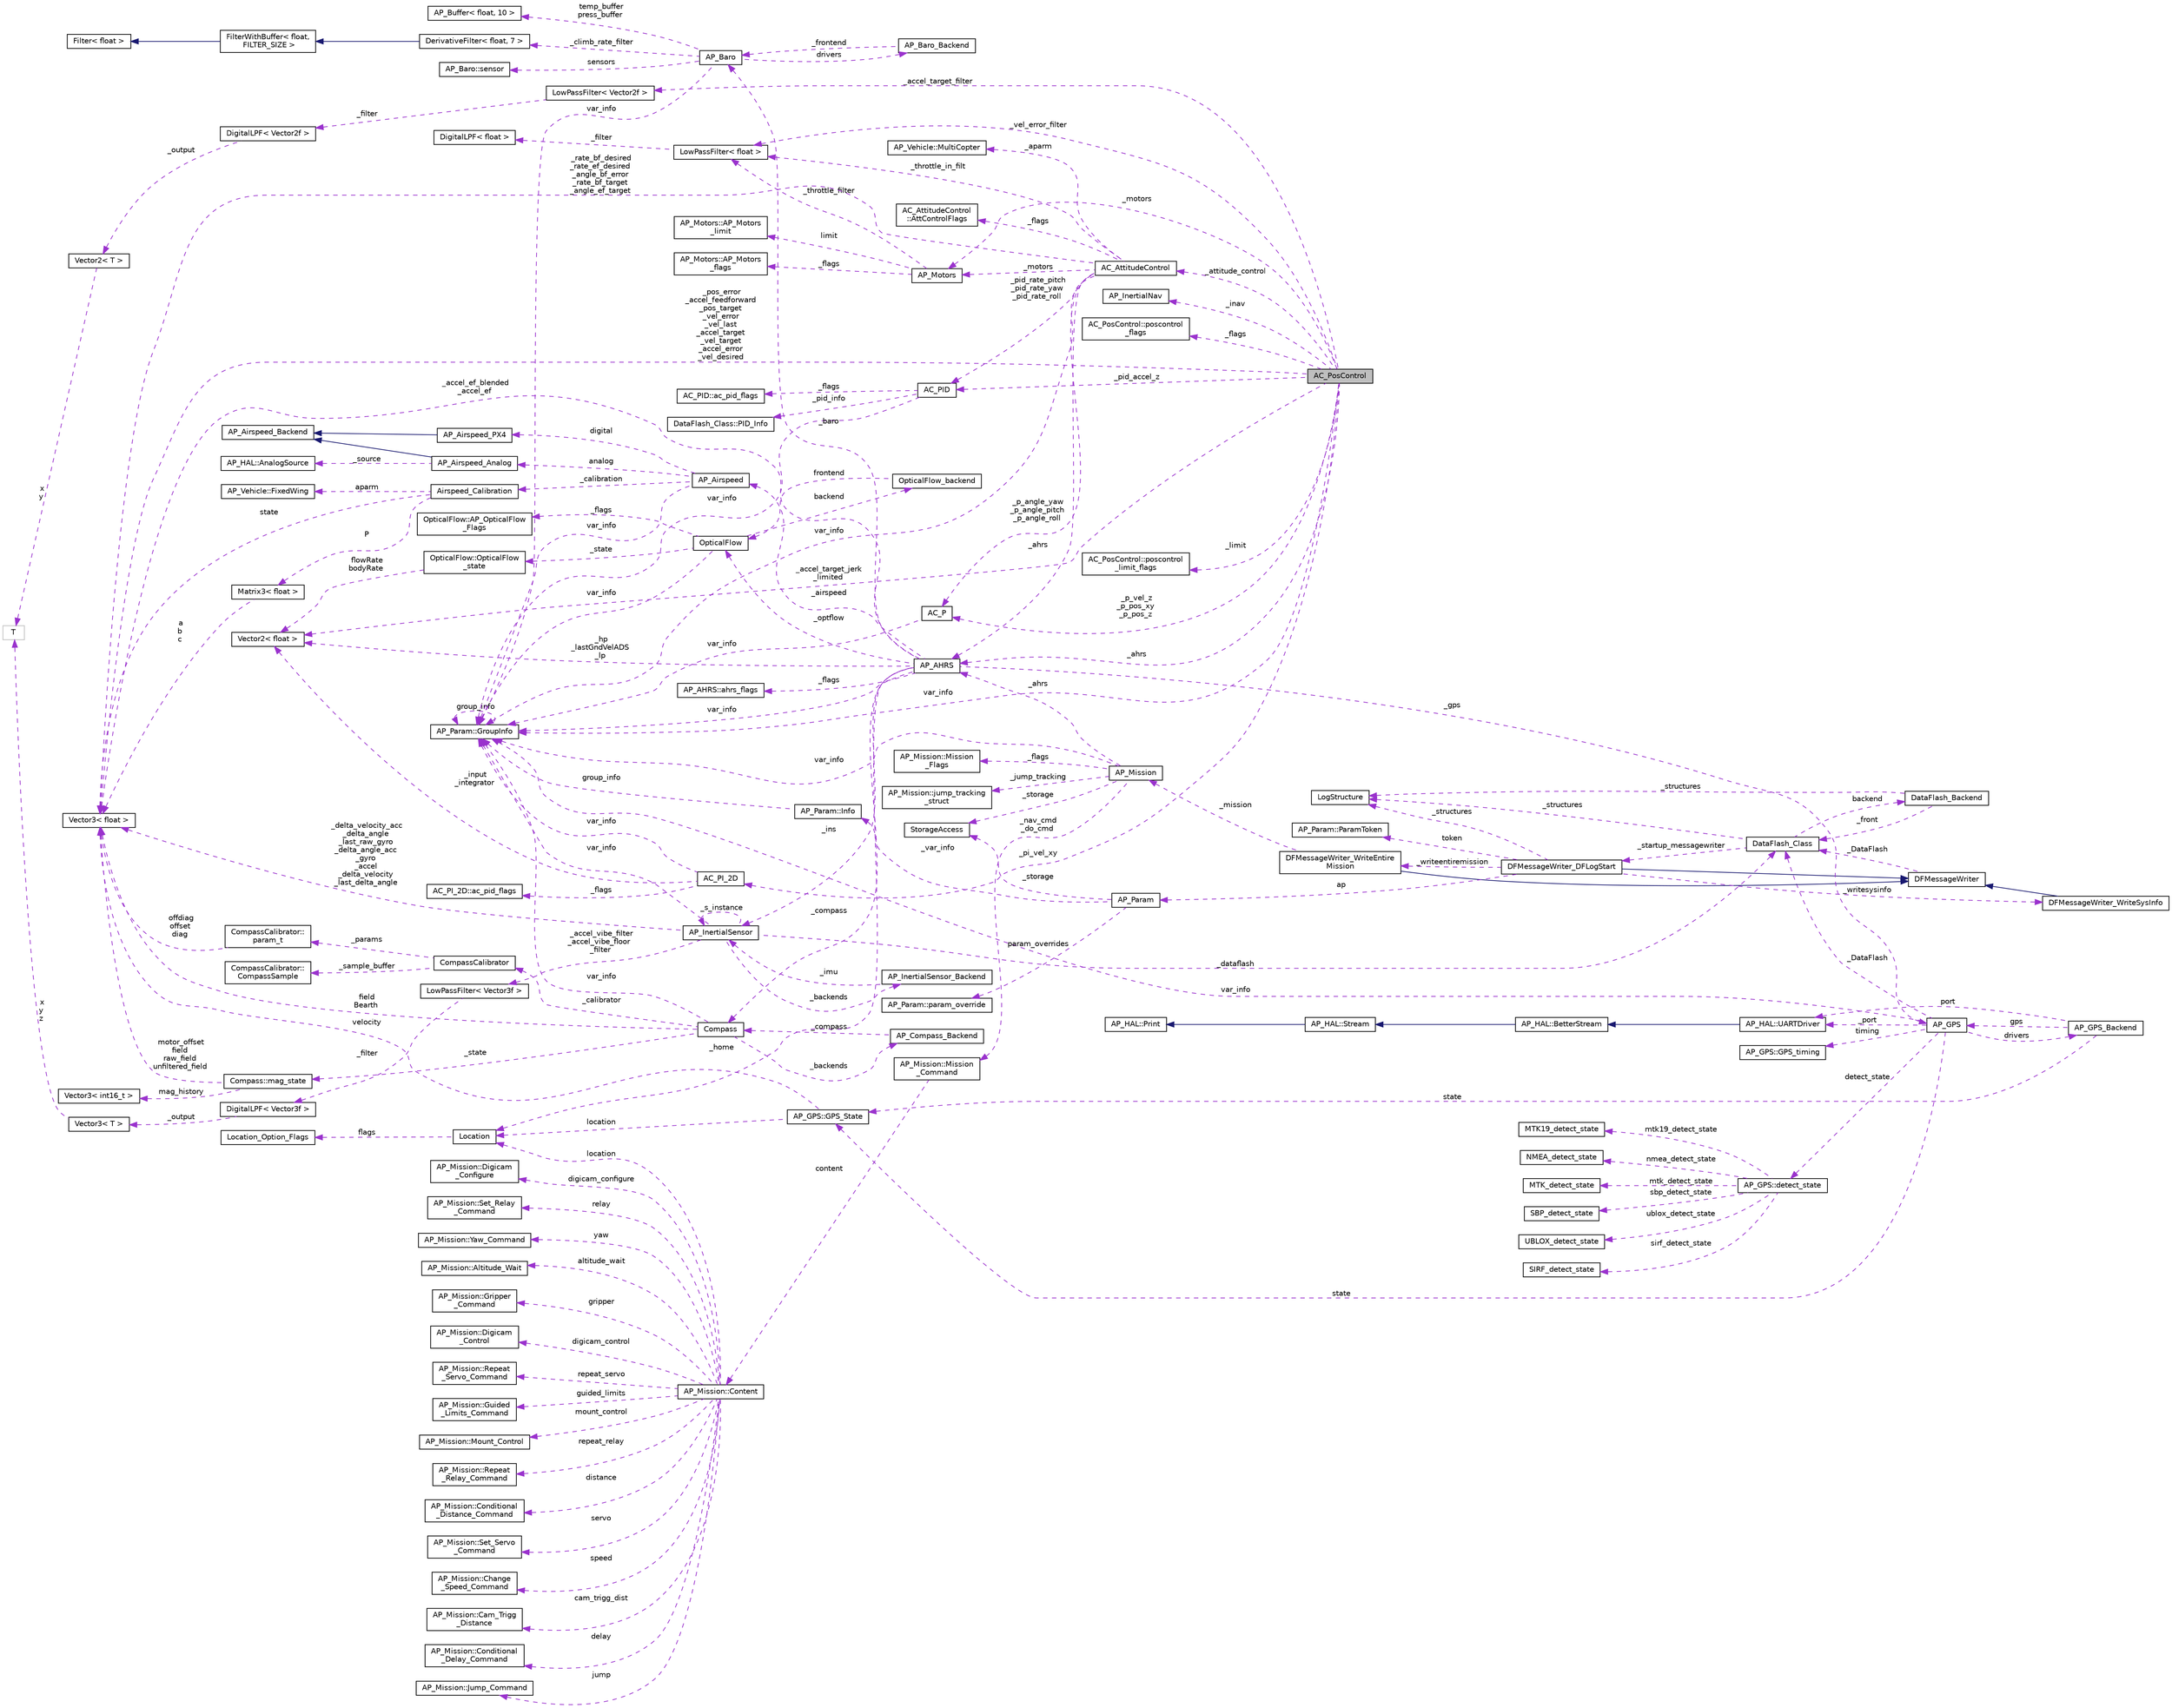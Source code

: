 digraph "AC_PosControl"
{
 // INTERACTIVE_SVG=YES
  edge [fontname="Helvetica",fontsize="10",labelfontname="Helvetica",labelfontsize="10"];
  node [fontname="Helvetica",fontsize="10",shape=record];
  rankdir="LR";
  Node1 [label="AC_PosControl",height=0.2,width=0.4,color="black", fillcolor="grey75", style="filled", fontcolor="black"];
  Node2 -> Node1 [dir="back",color="darkorchid3",fontsize="10",style="dashed",label=" _accel_target_filter" ,fontname="Helvetica"];
  Node2 [label="LowPassFilter\< Vector2f \>",height=0.2,width=0.4,color="black", fillcolor="white", style="filled",URL="$classLowPassFilter.html"];
  Node3 -> Node2 [dir="back",color="darkorchid3",fontsize="10",style="dashed",label=" _filter" ,fontname="Helvetica"];
  Node3 [label="DigitalLPF\< Vector2f \>",height=0.2,width=0.4,color="black", fillcolor="white", style="filled",URL="$classDigitalLPF.html"];
  Node4 -> Node3 [dir="back",color="darkorchid3",fontsize="10",style="dashed",label=" _output" ,fontname="Helvetica"];
  Node4 [label="Vector2\< T \>",height=0.2,width=0.4,color="black", fillcolor="white", style="filled",URL="$structVector2.html"];
  Node5 -> Node4 [dir="back",color="darkorchid3",fontsize="10",style="dashed",label=" x\ny" ,fontname="Helvetica"];
  Node5 [label="T",height=0.2,width=0.4,color="grey75", fillcolor="white", style="filled"];
  Node6 -> Node1 [dir="back",color="darkorchid3",fontsize="10",style="dashed",label=" _pi_vel_xy" ,fontname="Helvetica"];
  Node6 [label="AC_PI_2D",height=0.2,width=0.4,color="black", fillcolor="white", style="filled",URL="$classAC__PI__2D.html",tooltip="Copter PID control class. "];
  Node7 -> Node6 [dir="back",color="darkorchid3",fontsize="10",style="dashed",label=" _flags" ,fontname="Helvetica"];
  Node7 [label="AC_PI_2D::ac_pid_flags",height=0.2,width=0.4,color="black", fillcolor="white", style="filled",URL="$structAC__PI__2D_1_1ac__pid__flags.html"];
  Node8 -> Node6 [dir="back",color="darkorchid3",fontsize="10",style="dashed",label=" var_info" ,fontname="Helvetica"];
  Node8 [label="AP_Param::GroupInfo",height=0.2,width=0.4,color="black", fillcolor="white", style="filled",URL="$structAP__Param_1_1GroupInfo.html"];
  Node8 -> Node8 [dir="back",color="darkorchid3",fontsize="10",style="dashed",label=" group_info" ,fontname="Helvetica"];
  Node9 -> Node6 [dir="back",color="darkorchid3",fontsize="10",style="dashed",label=" _input\n_integrator" ,fontname="Helvetica"];
  Node9 [label="Vector2\< float \>",height=0.2,width=0.4,color="black", fillcolor="white", style="filled",URL="$structVector2.html"];
  Node10 -> Node1 [dir="back",color="darkorchid3",fontsize="10",style="dashed",label=" _vel_error_filter" ,fontname="Helvetica"];
  Node10 [label="LowPassFilter\< float \>",height=0.2,width=0.4,color="black", fillcolor="white", style="filled",URL="$classLowPassFilter.html"];
  Node11 -> Node10 [dir="back",color="darkorchid3",fontsize="10",style="dashed",label=" _filter" ,fontname="Helvetica"];
  Node11 [label="DigitalLPF\< float \>",height=0.2,width=0.4,color="black", fillcolor="white", style="filled",URL="$classDigitalLPF.html"];
  Node12 -> Node1 [dir="back",color="darkorchid3",fontsize="10",style="dashed",label=" _p_vel_z\n_p_pos_xy\n_p_pos_z" ,fontname="Helvetica"];
  Node12 [label="AC_P",height=0.2,width=0.4,color="black", fillcolor="white", style="filled",URL="$classAC__P.html",tooltip="Object managing one P controller. "];
  Node8 -> Node12 [dir="back",color="darkorchid3",fontsize="10",style="dashed",label=" var_info" ,fontname="Helvetica"];
  Node8 -> Node1 [dir="back",color="darkorchid3",fontsize="10",style="dashed",label=" var_info" ,fontname="Helvetica"];
  Node13 -> Node1 [dir="back",color="darkorchid3",fontsize="10",style="dashed",label=" _pos_error\n_accel_feedforward\n_pos_target\n_vel_error\n_vel_last\n_accel_target\n_vel_target\n_accel_error\n_vel_desired" ,fontname="Helvetica"];
  Node13 [label="Vector3\< float \>",height=0.2,width=0.4,color="black", fillcolor="white", style="filled",URL="$classVector3.html"];
  Node14 -> Node1 [dir="back",color="darkorchid3",fontsize="10",style="dashed",label=" _flags" ,fontname="Helvetica"];
  Node14 [label="AC_PosControl::poscontrol\l_flags",height=0.2,width=0.4,color="black", fillcolor="white", style="filled",URL="$structAC__PosControl_1_1poscontrol__flags.html"];
  Node9 -> Node1 [dir="back",color="darkorchid3",fontsize="10",style="dashed",label=" _accel_target_jerk\l_limited" ,fontname="Helvetica"];
  Node15 -> Node1 [dir="back",color="darkorchid3",fontsize="10",style="dashed",label=" _attitude_control" ,fontname="Helvetica"];
  Node15 [label="AC_AttitudeControl",height=0.2,width=0.4,color="black", fillcolor="white", style="filled",URL="$classAC__AttitudeControl.html"];
  Node10 -> Node15 [dir="back",color="darkorchid3",fontsize="10",style="dashed",label=" _throttle_in_filt" ,fontname="Helvetica"];
  Node12 -> Node15 [dir="back",color="darkorchid3",fontsize="10",style="dashed",label=" _p_angle_yaw\n_p_angle_pitch\n_p_angle_roll" ,fontname="Helvetica"];
  Node16 -> Node15 [dir="back",color="darkorchid3",fontsize="10",style="dashed",label=" _flags" ,fontname="Helvetica"];
  Node16 [label="AC_AttitudeControl\l::AttControlFlags",height=0.2,width=0.4,color="black", fillcolor="white", style="filled",URL="$structAC__AttitudeControl_1_1AttControlFlags.html"];
  Node8 -> Node15 [dir="back",color="darkorchid3",fontsize="10",style="dashed",label=" var_info" ,fontname="Helvetica"];
  Node13 -> Node15 [dir="back",color="darkorchid3",fontsize="10",style="dashed",label=" _rate_bf_desired\n_rate_ef_desired\n_angle_bf_error\n_rate_bf_target\n_angle_ef_target" ,fontname="Helvetica"];
  Node17 -> Node15 [dir="back",color="darkorchid3",fontsize="10",style="dashed",label=" _aparm" ,fontname="Helvetica"];
  Node17 [label="AP_Vehicle::MultiCopter",height=0.2,width=0.4,color="black", fillcolor="white", style="filled",URL="$structAP__Vehicle_1_1MultiCopter.html"];
  Node18 -> Node15 [dir="back",color="darkorchid3",fontsize="10",style="dashed",label=" _ahrs" ,fontname="Helvetica"];
  Node18 [label="AP_AHRS",height=0.2,width=0.4,color="black", fillcolor="white", style="filled",URL="$classAP__AHRS.html"];
  Node19 -> Node18 [dir="back",color="darkorchid3",fontsize="10",style="dashed",label=" _flags" ,fontname="Helvetica"];
  Node19 [label="AP_AHRS::ahrs_flags",height=0.2,width=0.4,color="black", fillcolor="white", style="filled",URL="$structAP__AHRS_1_1ahrs__flags.html"];
  Node20 -> Node18 [dir="back",color="darkorchid3",fontsize="10",style="dashed",label=" _baro" ,fontname="Helvetica"];
  Node20 [label="AP_Baro",height=0.2,width=0.4,color="black", fillcolor="white", style="filled",URL="$classAP__Baro.html"];
  Node21 -> Node20 [dir="back",color="darkorchid3",fontsize="10",style="dashed",label=" sensors" ,fontname="Helvetica"];
  Node21 [label="AP_Baro::sensor",height=0.2,width=0.4,color="black", fillcolor="white", style="filled",URL="$structAP__Baro_1_1sensor.html"];
  Node22 -> Node20 [dir="back",color="darkorchid3",fontsize="10",style="dashed",label=" temp_buffer\npress_buffer" ,fontname="Helvetica"];
  Node22 [label="AP_Buffer\< float, 10 \>",height=0.2,width=0.4,color="black", fillcolor="white", style="filled",URL="$classAP__Buffer.html"];
  Node23 -> Node20 [dir="back",color="darkorchid3",fontsize="10",style="dashed",label=" _climb_rate_filter" ,fontname="Helvetica"];
  Node23 [label="DerivativeFilter\< float, 7 \>",height=0.2,width=0.4,color="black", fillcolor="white", style="filled",URL="$classDerivativeFilter.html"];
  Node24 -> Node23 [dir="back",color="midnightblue",fontsize="10",style="solid",fontname="Helvetica"];
  Node24 [label="FilterWithBuffer\< float,\l FILTER_SIZE \>",height=0.2,width=0.4,color="black", fillcolor="white", style="filled",URL="$classFilterWithBuffer.html"];
  Node25 -> Node24 [dir="back",color="midnightblue",fontsize="10",style="solid",fontname="Helvetica"];
  Node25 [label="Filter\< float \>",height=0.2,width=0.4,color="black", fillcolor="white", style="filled",URL="$classFilter.html"];
  Node8 -> Node20 [dir="back",color="darkorchid3",fontsize="10",style="dashed",label=" var_info" ,fontname="Helvetica"];
  Node26 -> Node20 [dir="back",color="darkorchid3",fontsize="10",style="dashed",label=" drivers" ,fontname="Helvetica"];
  Node26 [label="AP_Baro_Backend",height=0.2,width=0.4,color="black", fillcolor="white", style="filled",URL="$classAP__Baro__Backend.html",tooltip="-*- tab-width: 4; Mode: C++; c-basic-offset: 4; indent-tabs-mode: nil -*- "];
  Node20 -> Node26 [dir="back",color="darkorchid3",fontsize="10",style="dashed",label=" _frontend" ,fontname="Helvetica"];
  Node27 -> Node18 [dir="back",color="darkorchid3",fontsize="10",style="dashed",label=" _optflow" ,fontname="Helvetica"];
  Node27 [label="OpticalFlow",height=0.2,width=0.4,color="black", fillcolor="white", style="filled",URL="$classOpticalFlow.html"];
  Node8 -> Node27 [dir="back",color="darkorchid3",fontsize="10",style="dashed",label=" var_info" ,fontname="Helvetica"];
  Node28 -> Node27 [dir="back",color="darkorchid3",fontsize="10",style="dashed",label=" _state" ,fontname="Helvetica"];
  Node28 [label="OpticalFlow::OpticalFlow\l_state",height=0.2,width=0.4,color="black", fillcolor="white", style="filled",URL="$structOpticalFlow_1_1OpticalFlow__state.html"];
  Node9 -> Node28 [dir="back",color="darkorchid3",fontsize="10",style="dashed",label=" flowRate\nbodyRate" ,fontname="Helvetica"];
  Node29 -> Node27 [dir="back",color="darkorchid3",fontsize="10",style="dashed",label=" backend" ,fontname="Helvetica"];
  Node29 [label="OpticalFlow_backend",height=0.2,width=0.4,color="black", fillcolor="white", style="filled",URL="$classOpticalFlow__backend.html"];
  Node27 -> Node29 [dir="back",color="darkorchid3",fontsize="10",style="dashed",label=" frontend" ,fontname="Helvetica"];
  Node30 -> Node27 [dir="back",color="darkorchid3",fontsize="10",style="dashed",label=" _flags" ,fontname="Helvetica"];
  Node30 [label="OpticalFlow::AP_OpticalFlow\l_Flags",height=0.2,width=0.4,color="black", fillcolor="white", style="filled",URL="$structOpticalFlow_1_1AP__OpticalFlow__Flags.html"];
  Node8 -> Node18 [dir="back",color="darkorchid3",fontsize="10",style="dashed",label=" var_info" ,fontname="Helvetica"];
  Node13 -> Node18 [dir="back",color="darkorchid3",fontsize="10",style="dashed",label=" _accel_ef_blended\n_accel_ef" ,fontname="Helvetica"];
  Node31 -> Node18 [dir="back",color="darkorchid3",fontsize="10",style="dashed",label=" _ins" ,fontname="Helvetica"];
  Node31 [label="AP_InertialSensor",height=0.2,width=0.4,color="black", fillcolor="white", style="filled",URL="$classAP__InertialSensor.html"];
  Node32 -> Node31 [dir="back",color="darkorchid3",fontsize="10",style="dashed",label=" _accel_vibe_filter\n_accel_vibe_floor\l_filter" ,fontname="Helvetica"];
  Node32 [label="LowPassFilter\< Vector3f \>",height=0.2,width=0.4,color="black", fillcolor="white", style="filled",URL="$classLowPassFilter.html"];
  Node33 -> Node32 [dir="back",color="darkorchid3",fontsize="10",style="dashed",label=" _filter" ,fontname="Helvetica"];
  Node33 [label="DigitalLPF\< Vector3f \>",height=0.2,width=0.4,color="black", fillcolor="white", style="filled",URL="$classDigitalLPF.html"];
  Node34 -> Node33 [dir="back",color="darkorchid3",fontsize="10",style="dashed",label=" _output" ,fontname="Helvetica"];
  Node34 [label="Vector3\< T \>",height=0.2,width=0.4,color="black", fillcolor="white", style="filled",URL="$classVector3.html"];
  Node5 -> Node34 [dir="back",color="darkorchid3",fontsize="10",style="dashed",label=" x\ny\nz" ,fontname="Helvetica"];
  Node35 -> Node31 [dir="back",color="darkorchid3",fontsize="10",style="dashed",label=" _backends" ,fontname="Helvetica"];
  Node35 [label="AP_InertialSensor_Backend",height=0.2,width=0.4,color="black", fillcolor="white", style="filled",URL="$classAP__InertialSensor__Backend.html"];
  Node31 -> Node35 [dir="back",color="darkorchid3",fontsize="10",style="dashed",label=" _imu" ,fontname="Helvetica"];
  Node36 -> Node31 [dir="back",color="darkorchid3",fontsize="10",style="dashed",label=" _dataflash" ,fontname="Helvetica"];
  Node36 [label="DataFlash_Class",height=0.2,width=0.4,color="black", fillcolor="white", style="filled",URL="$classDataFlash__Class.html"];
  Node37 -> Node36 [dir="back",color="darkorchid3",fontsize="10",style="dashed",label=" _structures" ,fontname="Helvetica"];
  Node37 [label="LogStructure",height=0.2,width=0.4,color="black", fillcolor="white", style="filled",URL="$structLogStructure.html"];
  Node38 -> Node36 [dir="back",color="darkorchid3",fontsize="10",style="dashed",label=" backend" ,fontname="Helvetica"];
  Node38 [label="DataFlash_Backend",height=0.2,width=0.4,color="black", fillcolor="white", style="filled",URL="$classDataFlash__Backend.html"];
  Node37 -> Node38 [dir="back",color="darkorchid3",fontsize="10",style="dashed",label=" _structures" ,fontname="Helvetica"];
  Node36 -> Node38 [dir="back",color="darkorchid3",fontsize="10",style="dashed",label=" _front" ,fontname="Helvetica"];
  Node39 -> Node36 [dir="back",color="darkorchid3",fontsize="10",style="dashed",label=" _startup_messagewriter" ,fontname="Helvetica"];
  Node39 [label="DFMessageWriter_DFLogStart",height=0.2,width=0.4,color="black", fillcolor="white", style="filled",URL="$classDFMessageWriter__DFLogStart.html"];
  Node40 -> Node39 [dir="back",color="midnightblue",fontsize="10",style="solid",fontname="Helvetica"];
  Node40 [label="DFMessageWriter",height=0.2,width=0.4,color="black", fillcolor="white", style="filled",URL="$classDFMessageWriter.html"];
  Node36 -> Node40 [dir="back",color="darkorchid3",fontsize="10",style="dashed",label=" _DataFlash" ,fontname="Helvetica"];
  Node41 -> Node39 [dir="back",color="darkorchid3",fontsize="10",style="dashed",label=" _writeentiremission" ,fontname="Helvetica"];
  Node41 [label="DFMessageWriter_WriteEntire\lMission",height=0.2,width=0.4,color="black", fillcolor="white", style="filled",URL="$classDFMessageWriter__WriteEntireMission.html"];
  Node40 -> Node41 [dir="back",color="midnightblue",fontsize="10",style="solid",fontname="Helvetica"];
  Node42 -> Node41 [dir="back",color="darkorchid3",fontsize="10",style="dashed",label=" _mission" ,fontname="Helvetica"];
  Node42 [label="AP_Mission",height=0.2,width=0.4,color="black", fillcolor="white", style="filled",URL="$classAP__Mission.html",tooltip="Object managing Mission. "];
  Node43 -> Node42 [dir="back",color="darkorchid3",fontsize="10",style="dashed",label=" _storage" ,fontname="Helvetica"];
  Node43 [label="StorageAccess",height=0.2,width=0.4,color="black", fillcolor="white", style="filled",URL="$classStorageAccess.html"];
  Node44 -> Node42 [dir="back",color="darkorchid3",fontsize="10",style="dashed",label=" _nav_cmd\n_do_cmd" ,fontname="Helvetica"];
  Node44 [label="AP_Mission::Mission\l_Command",height=0.2,width=0.4,color="black", fillcolor="white", style="filled",URL="$structAP__Mission_1_1Mission__Command.html"];
  Node45 -> Node44 [dir="back",color="darkorchid3",fontsize="10",style="dashed",label=" content" ,fontname="Helvetica"];
  Node45 [label="AP_Mission::Content",height=0.2,width=0.4,color="black", fillcolor="white", style="filled",URL="$unionAP__Mission_1_1Content.html"];
  Node46 -> Node45 [dir="back",color="darkorchid3",fontsize="10",style="dashed",label=" guided_limits" ,fontname="Helvetica"];
  Node46 [label="AP_Mission::Guided\l_Limits_Command",height=0.2,width=0.4,color="black", fillcolor="white", style="filled",URL="$structAP__Mission_1_1Guided__Limits__Command.html"];
  Node47 -> Node45 [dir="back",color="darkorchid3",fontsize="10",style="dashed",label=" mount_control" ,fontname="Helvetica"];
  Node47 [label="AP_Mission::Mount_Control",height=0.2,width=0.4,color="black", fillcolor="white", style="filled",URL="$structAP__Mission_1_1Mount__Control.html"];
  Node48 -> Node45 [dir="back",color="darkorchid3",fontsize="10",style="dashed",label=" repeat_relay" ,fontname="Helvetica"];
  Node48 [label="AP_Mission::Repeat\l_Relay_Command",height=0.2,width=0.4,color="black", fillcolor="white", style="filled",URL="$structAP__Mission_1_1Repeat__Relay__Command.html"];
  Node49 -> Node45 [dir="back",color="darkorchid3",fontsize="10",style="dashed",label=" distance" ,fontname="Helvetica"];
  Node49 [label="AP_Mission::Conditional\l_Distance_Command",height=0.2,width=0.4,color="black", fillcolor="white", style="filled",URL="$structAP__Mission_1_1Conditional__Distance__Command.html"];
  Node50 -> Node45 [dir="back",color="darkorchid3",fontsize="10",style="dashed",label=" servo" ,fontname="Helvetica"];
  Node50 [label="AP_Mission::Set_Servo\l_Command",height=0.2,width=0.4,color="black", fillcolor="white", style="filled",URL="$structAP__Mission_1_1Set__Servo__Command.html"];
  Node51 -> Node45 [dir="back",color="darkorchid3",fontsize="10",style="dashed",label=" speed" ,fontname="Helvetica"];
  Node51 [label="AP_Mission::Change\l_Speed_Command",height=0.2,width=0.4,color="black", fillcolor="white", style="filled",URL="$structAP__Mission_1_1Change__Speed__Command.html"];
  Node52 -> Node45 [dir="back",color="darkorchid3",fontsize="10",style="dashed",label=" cam_trigg_dist" ,fontname="Helvetica"];
  Node52 [label="AP_Mission::Cam_Trigg\l_Distance",height=0.2,width=0.4,color="black", fillcolor="white", style="filled",URL="$structAP__Mission_1_1Cam__Trigg__Distance.html"];
  Node53 -> Node45 [dir="back",color="darkorchid3",fontsize="10",style="dashed",label=" delay" ,fontname="Helvetica"];
  Node53 [label="AP_Mission::Conditional\l_Delay_Command",height=0.2,width=0.4,color="black", fillcolor="white", style="filled",URL="$structAP__Mission_1_1Conditional__Delay__Command.html"];
  Node54 -> Node45 [dir="back",color="darkorchid3",fontsize="10",style="dashed",label=" jump" ,fontname="Helvetica"];
  Node54 [label="AP_Mission::Jump_Command",height=0.2,width=0.4,color="black", fillcolor="white", style="filled",URL="$structAP__Mission_1_1Jump__Command.html"];
  Node55 -> Node45 [dir="back",color="darkorchid3",fontsize="10",style="dashed",label=" location" ,fontname="Helvetica"];
  Node55 [label="Location",height=0.2,width=0.4,color="black", fillcolor="white", style="filled",URL="$structLocation.html"];
  Node56 -> Node55 [dir="back",color="darkorchid3",fontsize="10",style="dashed",label=" flags" ,fontname="Helvetica"];
  Node56 [label="Location_Option_Flags",height=0.2,width=0.4,color="black", fillcolor="white", style="filled",URL="$structLocation__Option__Flags.html"];
  Node57 -> Node45 [dir="back",color="darkorchid3",fontsize="10",style="dashed",label=" digicam_configure" ,fontname="Helvetica"];
  Node57 [label="AP_Mission::Digicam\l_Configure",height=0.2,width=0.4,color="black", fillcolor="white", style="filled",URL="$structAP__Mission_1_1Digicam__Configure.html"];
  Node58 -> Node45 [dir="back",color="darkorchid3",fontsize="10",style="dashed",label=" relay" ,fontname="Helvetica"];
  Node58 [label="AP_Mission::Set_Relay\l_Command",height=0.2,width=0.4,color="black", fillcolor="white", style="filled",URL="$structAP__Mission_1_1Set__Relay__Command.html"];
  Node59 -> Node45 [dir="back",color="darkorchid3",fontsize="10",style="dashed",label=" yaw" ,fontname="Helvetica"];
  Node59 [label="AP_Mission::Yaw_Command",height=0.2,width=0.4,color="black", fillcolor="white", style="filled",URL="$structAP__Mission_1_1Yaw__Command.html"];
  Node60 -> Node45 [dir="back",color="darkorchid3",fontsize="10",style="dashed",label=" altitude_wait" ,fontname="Helvetica"];
  Node60 [label="AP_Mission::Altitude_Wait",height=0.2,width=0.4,color="black", fillcolor="white", style="filled",URL="$structAP__Mission_1_1Altitude__Wait.html"];
  Node61 -> Node45 [dir="back",color="darkorchid3",fontsize="10",style="dashed",label=" gripper" ,fontname="Helvetica"];
  Node61 [label="AP_Mission::Gripper\l_Command",height=0.2,width=0.4,color="black", fillcolor="white", style="filled",URL="$structAP__Mission_1_1Gripper__Command.html"];
  Node62 -> Node45 [dir="back",color="darkorchid3",fontsize="10",style="dashed",label=" digicam_control" ,fontname="Helvetica"];
  Node62 [label="AP_Mission::Digicam\l_Control",height=0.2,width=0.4,color="black", fillcolor="white", style="filled",URL="$structAP__Mission_1_1Digicam__Control.html"];
  Node63 -> Node45 [dir="back",color="darkorchid3",fontsize="10",style="dashed",label=" repeat_servo" ,fontname="Helvetica"];
  Node63 [label="AP_Mission::Repeat\l_Servo_Command",height=0.2,width=0.4,color="black", fillcolor="white", style="filled",URL="$structAP__Mission_1_1Repeat__Servo__Command.html"];
  Node8 -> Node42 [dir="back",color="darkorchid3",fontsize="10",style="dashed",label=" var_info" ,fontname="Helvetica"];
  Node64 -> Node42 [dir="back",color="darkorchid3",fontsize="10",style="dashed",label=" _flags" ,fontname="Helvetica"];
  Node64 [label="AP_Mission::Mission\l_Flags",height=0.2,width=0.4,color="black", fillcolor="white", style="filled",URL="$structAP__Mission_1_1Mission__Flags.html"];
  Node18 -> Node42 [dir="back",color="darkorchid3",fontsize="10",style="dashed",label=" _ahrs" ,fontname="Helvetica"];
  Node65 -> Node42 [dir="back",color="darkorchid3",fontsize="10",style="dashed",label=" _jump_tracking" ,fontname="Helvetica"];
  Node65 [label="AP_Mission::jump_tracking\l_struct",height=0.2,width=0.4,color="black", fillcolor="white", style="filled",URL="$structAP__Mission_1_1jump__tracking__struct.html"];
  Node66 -> Node39 [dir="back",color="darkorchid3",fontsize="10",style="dashed",label=" _writesysinfo" ,fontname="Helvetica"];
  Node66 [label="DFMessageWriter_WriteSysInfo",height=0.2,width=0.4,color="black", fillcolor="white", style="filled",URL="$classDFMessageWriter__WriteSysInfo.html"];
  Node40 -> Node66 [dir="back",color="midnightblue",fontsize="10",style="solid",fontname="Helvetica"];
  Node67 -> Node39 [dir="back",color="darkorchid3",fontsize="10",style="dashed",label=" token" ,fontname="Helvetica"];
  Node67 [label="AP_Param::ParamToken",height=0.2,width=0.4,color="black", fillcolor="white", style="filled",URL="$structAP__Param_1_1ParamToken.html"];
  Node37 -> Node39 [dir="back",color="darkorchid3",fontsize="10",style="dashed",label=" _structures" ,fontname="Helvetica"];
  Node68 -> Node39 [dir="back",color="darkorchid3",fontsize="10",style="dashed",label=" ap" ,fontname="Helvetica"];
  Node68 [label="AP_Param",height=0.2,width=0.4,color="black", fillcolor="white", style="filled",URL="$classAP__Param.html"];
  Node43 -> Node68 [dir="back",color="darkorchid3",fontsize="10",style="dashed",label=" _storage" ,fontname="Helvetica"];
  Node69 -> Node68 [dir="back",color="darkorchid3",fontsize="10",style="dashed",label=" _var_info" ,fontname="Helvetica"];
  Node69 [label="AP_Param::Info",height=0.2,width=0.4,color="black", fillcolor="white", style="filled",URL="$structAP__Param_1_1Info.html"];
  Node8 -> Node69 [dir="back",color="darkorchid3",fontsize="10",style="dashed",label=" group_info" ,fontname="Helvetica"];
  Node70 -> Node68 [dir="back",color="darkorchid3",fontsize="10",style="dashed",label=" param_overrides" ,fontname="Helvetica"];
  Node70 [label="AP_Param::param_override",height=0.2,width=0.4,color="black", fillcolor="white", style="filled",URL="$structAP__Param_1_1param__override.html"];
  Node8 -> Node31 [dir="back",color="darkorchid3",fontsize="10",style="dashed",label=" var_info" ,fontname="Helvetica"];
  Node31 -> Node31 [dir="back",color="darkorchid3",fontsize="10",style="dashed",label=" _s_instance" ,fontname="Helvetica"];
  Node13 -> Node31 [dir="back",color="darkorchid3",fontsize="10",style="dashed",label=" _delta_velocity_acc\n_delta_angle\n_last_raw_gyro\n_delta_angle_acc\n_gyro\n_accel\n_delta_velocity\n_last_delta_angle" ,fontname="Helvetica"];
  Node71 -> Node18 [dir="back",color="darkorchid3",fontsize="10",style="dashed",label=" _airspeed" ,fontname="Helvetica"];
  Node71 [label="AP_Airspeed",height=0.2,width=0.4,color="black", fillcolor="white", style="filled",URL="$classAP__Airspeed.html"];
  Node72 -> Node71 [dir="back",color="darkorchid3",fontsize="10",style="dashed",label=" analog" ,fontname="Helvetica"];
  Node72 [label="AP_Airspeed_Analog",height=0.2,width=0.4,color="black", fillcolor="white", style="filled",URL="$classAP__Airspeed__Analog.html",tooltip="-*- tab-width: 4; Mode: C++; c-basic-offset: 4; indent-tabs-mode: nil -*- "];
  Node73 -> Node72 [dir="back",color="midnightblue",fontsize="10",style="solid",fontname="Helvetica"];
  Node73 [label="AP_Airspeed_Backend",height=0.2,width=0.4,color="black", fillcolor="white", style="filled",URL="$classAP__Airspeed__Backend.html",tooltip="-*- tab-width: 4; Mode: C++; c-basic-offset: 4; indent-tabs-mode: nil -*- "];
  Node74 -> Node72 [dir="back",color="darkorchid3",fontsize="10",style="dashed",label=" _source" ,fontname="Helvetica"];
  Node74 [label="AP_HAL::AnalogSource",height=0.2,width=0.4,color="black", fillcolor="white", style="filled",URL="$classAP__HAL_1_1AnalogSource.html"];
  Node8 -> Node71 [dir="back",color="darkorchid3",fontsize="10",style="dashed",label=" var_info" ,fontname="Helvetica"];
  Node75 -> Node71 [dir="back",color="darkorchid3",fontsize="10",style="dashed",label=" digital" ,fontname="Helvetica"];
  Node75 [label="AP_Airspeed_PX4",height=0.2,width=0.4,color="black", fillcolor="white", style="filled",URL="$classAP__Airspeed__PX4.html",tooltip="-*- tab-width: 4; Mode: C++; c-basic-offset: 4; indent-tabs-mode: nil -*- "];
  Node73 -> Node75 [dir="back",color="midnightblue",fontsize="10",style="solid",fontname="Helvetica"];
  Node76 -> Node71 [dir="back",color="darkorchid3",fontsize="10",style="dashed",label=" _calibration" ,fontname="Helvetica"];
  Node76 [label="Airspeed_Calibration",height=0.2,width=0.4,color="black", fillcolor="white", style="filled",URL="$classAirspeed__Calibration.html",tooltip="-*- tab-width: 4; Mode: C++; c-basic-offset: 4; indent-tabs-mode: nil -*- "];
  Node77 -> Node76 [dir="back",color="darkorchid3",fontsize="10",style="dashed",label=" P" ,fontname="Helvetica"];
  Node77 [label="Matrix3\< float \>",height=0.2,width=0.4,color="black", fillcolor="white", style="filled",URL="$classMatrix3.html"];
  Node13 -> Node77 [dir="back",color="darkorchid3",fontsize="10",style="dashed",label=" a\nb\nc" ,fontname="Helvetica"];
  Node13 -> Node76 [dir="back",color="darkorchid3",fontsize="10",style="dashed",label=" state" ,fontname="Helvetica"];
  Node78 -> Node76 [dir="back",color="darkorchid3",fontsize="10",style="dashed",label=" aparm" ,fontname="Helvetica"];
  Node78 [label="AP_Vehicle::FixedWing",height=0.2,width=0.4,color="black", fillcolor="white", style="filled",URL="$structAP__Vehicle_1_1FixedWing.html"];
  Node9 -> Node18 [dir="back",color="darkorchid3",fontsize="10",style="dashed",label=" _hp\n_lastGndVelADS\n_lp" ,fontname="Helvetica"];
  Node79 -> Node18 [dir="back",color="darkorchid3",fontsize="10",style="dashed",label=" _gps" ,fontname="Helvetica"];
  Node79 [label="AP_GPS",height=0.2,width=0.4,color="black", fillcolor="white", style="filled",URL="$classAP__GPS.html"];
  Node80 -> Node79 [dir="back",color="darkorchid3",fontsize="10",style="dashed",label=" detect_state" ,fontname="Helvetica"];
  Node80 [label="AP_GPS::detect_state",height=0.2,width=0.4,color="black", fillcolor="white", style="filled",URL="$structAP__GPS_1_1detect__state.html"];
  Node81 -> Node80 [dir="back",color="darkorchid3",fontsize="10",style="dashed",label=" sbp_detect_state" ,fontname="Helvetica"];
  Node81 [label="SBP_detect_state",height=0.2,width=0.4,color="black", fillcolor="white", style="filled",URL="$structSBP__detect__state.html"];
  Node82 -> Node80 [dir="back",color="darkorchid3",fontsize="10",style="dashed",label=" ublox_detect_state" ,fontname="Helvetica"];
  Node82 [label="UBLOX_detect_state",height=0.2,width=0.4,color="black", fillcolor="white", style="filled",URL="$structUBLOX__detect__state.html"];
  Node83 -> Node80 [dir="back",color="darkorchid3",fontsize="10",style="dashed",label=" sirf_detect_state" ,fontname="Helvetica"];
  Node83 [label="SIRF_detect_state",height=0.2,width=0.4,color="black", fillcolor="white", style="filled",URL="$structSIRF__detect__state.html"];
  Node84 -> Node80 [dir="back",color="darkorchid3",fontsize="10",style="dashed",label=" mtk19_detect_state" ,fontname="Helvetica"];
  Node84 [label="MTK19_detect_state",height=0.2,width=0.4,color="black", fillcolor="white", style="filled",URL="$structMTK19__detect__state.html"];
  Node85 -> Node80 [dir="back",color="darkorchid3",fontsize="10",style="dashed",label=" nmea_detect_state" ,fontname="Helvetica"];
  Node85 [label="NMEA_detect_state",height=0.2,width=0.4,color="black", fillcolor="white", style="filled",URL="$structNMEA__detect__state.html"];
  Node86 -> Node80 [dir="back",color="darkorchid3",fontsize="10",style="dashed",label=" mtk_detect_state" ,fontname="Helvetica"];
  Node86 [label="MTK_detect_state",height=0.2,width=0.4,color="black", fillcolor="white", style="filled",URL="$structMTK__detect__state.html"];
  Node87 -> Node79 [dir="back",color="darkorchid3",fontsize="10",style="dashed",label=" timing" ,fontname="Helvetica"];
  Node87 [label="AP_GPS::GPS_timing",height=0.2,width=0.4,color="black", fillcolor="white", style="filled",URL="$structAP__GPS_1_1GPS__timing.html"];
  Node88 -> Node79 [dir="back",color="darkorchid3",fontsize="10",style="dashed",label=" drivers" ,fontname="Helvetica"];
  Node88 [label="AP_GPS_Backend",height=0.2,width=0.4,color="black", fillcolor="white", style="filled",URL="$classAP__GPS__Backend.html"];
  Node89 -> Node88 [dir="back",color="darkorchid3",fontsize="10",style="dashed",label=" port" ,fontname="Helvetica"];
  Node89 [label="AP_HAL::UARTDriver",height=0.2,width=0.4,color="black", fillcolor="white", style="filled",URL="$classAP__HAL_1_1UARTDriver.html"];
  Node90 -> Node89 [dir="back",color="midnightblue",fontsize="10",style="solid",fontname="Helvetica"];
  Node90 [label="AP_HAL::BetterStream",height=0.2,width=0.4,color="black", fillcolor="white", style="filled",URL="$classAP__HAL_1_1BetterStream.html"];
  Node91 -> Node90 [dir="back",color="midnightblue",fontsize="10",style="solid",fontname="Helvetica"];
  Node91 [label="AP_HAL::Stream",height=0.2,width=0.4,color="black", fillcolor="white", style="filled",URL="$classAP__HAL_1_1Stream.html"];
  Node92 -> Node91 [dir="back",color="midnightblue",fontsize="10",style="solid",fontname="Helvetica"];
  Node92 [label="AP_HAL::Print",height=0.2,width=0.4,color="black", fillcolor="white", style="filled",URL="$classAP__HAL_1_1Print.html"];
  Node79 -> Node88 [dir="back",color="darkorchid3",fontsize="10",style="dashed",label=" gps" ,fontname="Helvetica"];
  Node93 -> Node88 [dir="back",color="darkorchid3",fontsize="10",style="dashed",label=" state" ,fontname="Helvetica"];
  Node93 [label="AP_GPS::GPS_State",height=0.2,width=0.4,color="black", fillcolor="white", style="filled",URL="$structAP__GPS_1_1GPS__State.html"];
  Node13 -> Node93 [dir="back",color="darkorchid3",fontsize="10",style="dashed",label=" velocity" ,fontname="Helvetica"];
  Node55 -> Node93 [dir="back",color="darkorchid3",fontsize="10",style="dashed",label=" location" ,fontname="Helvetica"];
  Node36 -> Node79 [dir="back",color="darkorchid3",fontsize="10",style="dashed",label=" _DataFlash" ,fontname="Helvetica"];
  Node89 -> Node79 [dir="back",color="darkorchid3",fontsize="10",style="dashed",label=" _port" ,fontname="Helvetica"];
  Node8 -> Node79 [dir="back",color="darkorchid3",fontsize="10",style="dashed",label=" var_info" ,fontname="Helvetica"];
  Node93 -> Node79 [dir="back",color="darkorchid3",fontsize="10",style="dashed",label=" state" ,fontname="Helvetica"];
  Node55 -> Node18 [dir="back",color="darkorchid3",fontsize="10",style="dashed",label=" _home" ,fontname="Helvetica"];
  Node94 -> Node18 [dir="back",color="darkorchid3",fontsize="10",style="dashed",label=" _compass" ,fontname="Helvetica"];
  Node94 [label="Compass",height=0.2,width=0.4,color="black", fillcolor="white", style="filled",URL="$classCompass.html"];
  Node8 -> Node94 [dir="back",color="darkorchid3",fontsize="10",style="dashed",label=" var_info" ,fontname="Helvetica"];
  Node13 -> Node94 [dir="back",color="darkorchid3",fontsize="10",style="dashed",label=" field\nBearth" ,fontname="Helvetica"];
  Node95 -> Node94 [dir="back",color="darkorchid3",fontsize="10",style="dashed",label=" _calibrator" ,fontname="Helvetica"];
  Node95 [label="CompassCalibrator",height=0.2,width=0.4,color="black", fillcolor="white", style="filled",URL="$classCompassCalibrator.html"];
  Node96 -> Node95 [dir="back",color="darkorchid3",fontsize="10",style="dashed",label=" _params" ,fontname="Helvetica"];
  Node96 [label="CompassCalibrator::\lparam_t",height=0.2,width=0.4,color="black", fillcolor="white", style="filled",URL="$classCompassCalibrator_1_1param__t.html"];
  Node13 -> Node96 [dir="back",color="darkorchid3",fontsize="10",style="dashed",label=" offdiag\noffset\ndiag" ,fontname="Helvetica"];
  Node97 -> Node95 [dir="back",color="darkorchid3",fontsize="10",style="dashed",label=" _sample_buffer" ,fontname="Helvetica"];
  Node97 [label="CompassCalibrator::\lCompassSample",height=0.2,width=0.4,color="black", fillcolor="white", style="filled",URL="$classCompassCalibrator_1_1CompassSample.html"];
  Node98 -> Node94 [dir="back",color="darkorchid3",fontsize="10",style="dashed",label=" _backends" ,fontname="Helvetica"];
  Node98 [label="AP_Compass_Backend",height=0.2,width=0.4,color="black", fillcolor="white", style="filled",URL="$classAP__Compass__Backend.html"];
  Node94 -> Node98 [dir="back",color="darkorchid3",fontsize="10",style="dashed",label=" _compass" ,fontname="Helvetica"];
  Node99 -> Node94 [dir="back",color="darkorchid3",fontsize="10",style="dashed",label=" _state" ,fontname="Helvetica"];
  Node99 [label="Compass::mag_state",height=0.2,width=0.4,color="black", fillcolor="white", style="filled",URL="$structCompass_1_1mag__state.html"];
  Node13 -> Node99 [dir="back",color="darkorchid3",fontsize="10",style="dashed",label=" motor_offset\nfield\nraw_field\nunfiltered_field" ,fontname="Helvetica"];
  Node100 -> Node99 [dir="back",color="darkorchid3",fontsize="10",style="dashed",label=" mag_history" ,fontname="Helvetica"];
  Node100 [label="Vector3\< int16_t \>",height=0.2,width=0.4,color="black", fillcolor="white", style="filled",URL="$classVector3.html"];
  Node101 -> Node15 [dir="back",color="darkorchid3",fontsize="10",style="dashed",label=" _motors" ,fontname="Helvetica"];
  Node101 [label="AP_Motors",height=0.2,width=0.4,color="black", fillcolor="white", style="filled",URL="$classAP__Motors.html"];
  Node102 -> Node101 [dir="back",color="darkorchid3",fontsize="10",style="dashed",label=" limit" ,fontname="Helvetica"];
  Node102 [label="AP_Motors::AP_Motors\l_limit",height=0.2,width=0.4,color="black", fillcolor="white", style="filled",URL="$structAP__Motors_1_1AP__Motors__limit.html"];
  Node10 -> Node101 [dir="back",color="darkorchid3",fontsize="10",style="dashed",label=" _throttle_filter" ,fontname="Helvetica"];
  Node103 -> Node101 [dir="back",color="darkorchid3",fontsize="10",style="dashed",label=" _flags" ,fontname="Helvetica"];
  Node103 [label="AP_Motors::AP_Motors\l_flags",height=0.2,width=0.4,color="black", fillcolor="white", style="filled",URL="$structAP__Motors_1_1AP__Motors__flags.html"];
  Node104 -> Node15 [dir="back",color="darkorchid3",fontsize="10",style="dashed",label=" _pid_rate_pitch\n_pid_rate_yaw\n_pid_rate_roll" ,fontname="Helvetica"];
  Node104 [label="AC_PID",height=0.2,width=0.4,color="black", fillcolor="white", style="filled",URL="$classAC__PID.html",tooltip="Copter PID control class. "];
  Node105 -> Node104 [dir="back",color="darkorchid3",fontsize="10",style="dashed",label=" _flags" ,fontname="Helvetica"];
  Node105 [label="AC_PID::ac_pid_flags",height=0.2,width=0.4,color="black", fillcolor="white", style="filled",URL="$structAC__PID_1_1ac__pid__flags.html"];
  Node8 -> Node104 [dir="back",color="darkorchid3",fontsize="10",style="dashed",label=" var_info" ,fontname="Helvetica"];
  Node106 -> Node104 [dir="back",color="darkorchid3",fontsize="10",style="dashed",label=" _pid_info" ,fontname="Helvetica"];
  Node106 [label="DataFlash_Class::PID_Info",height=0.2,width=0.4,color="black", fillcolor="white", style="filled",URL="$structDataFlash__Class_1_1PID__Info.html"];
  Node107 -> Node1 [dir="back",color="darkorchid3",fontsize="10",style="dashed",label=" _limit" ,fontname="Helvetica"];
  Node107 [label="AC_PosControl::poscontrol\l_limit_flags",height=0.2,width=0.4,color="black", fillcolor="white", style="filled",URL="$structAC__PosControl_1_1poscontrol__limit__flags.html"];
  Node18 -> Node1 [dir="back",color="darkorchid3",fontsize="10",style="dashed",label=" _ahrs" ,fontname="Helvetica"];
  Node101 -> Node1 [dir="back",color="darkorchid3",fontsize="10",style="dashed",label=" _motors" ,fontname="Helvetica"];
  Node108 -> Node1 [dir="back",color="darkorchid3",fontsize="10",style="dashed",label=" _inav" ,fontname="Helvetica"];
  Node108 [label="AP_InertialNav",height=0.2,width=0.4,color="black", fillcolor="white", style="filled",URL="$classAP__InertialNav.html",tooltip="-*- tab-width: 4; Mode: C++; c-basic-offset: 4; indent-tabs-mode: nil -*- "];
  Node104 -> Node1 [dir="back",color="darkorchid3",fontsize="10",style="dashed",label=" _pid_accel_z" ,fontname="Helvetica"];
}

